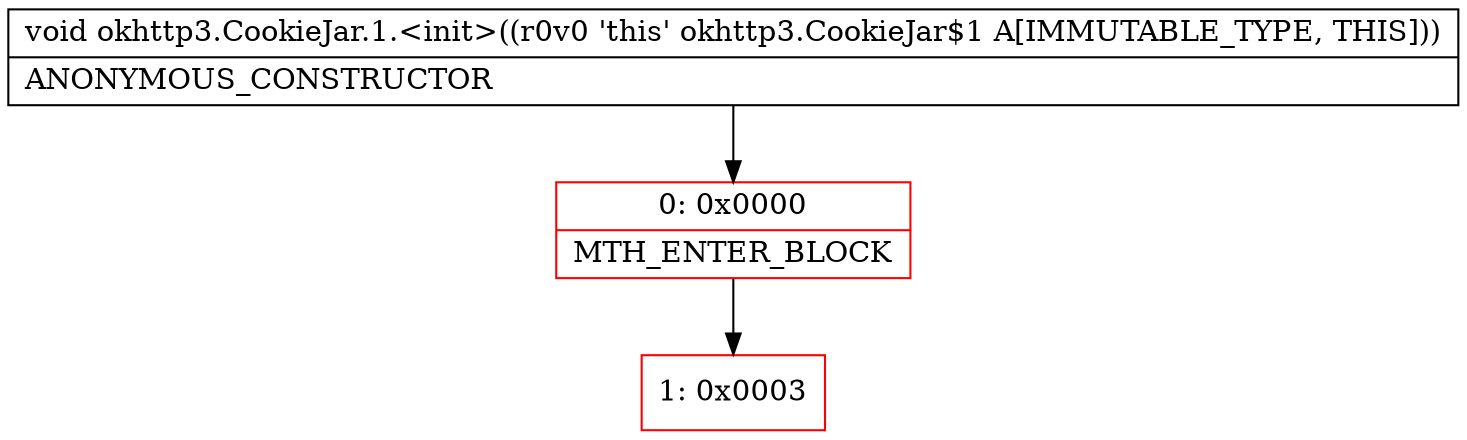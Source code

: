 digraph "CFG forokhttp3.CookieJar.1.\<init\>()V" {
subgraph cluster_Region_90381828 {
label = "R(0)";
node [shape=record,color=blue];
}
Node_0 [shape=record,color=red,label="{0\:\ 0x0000|MTH_ENTER_BLOCK\l}"];
Node_1 [shape=record,color=red,label="{1\:\ 0x0003}"];
MethodNode[shape=record,label="{void okhttp3.CookieJar.1.\<init\>((r0v0 'this' okhttp3.CookieJar$1 A[IMMUTABLE_TYPE, THIS]))  | ANONYMOUS_CONSTRUCTOR\l}"];
MethodNode -> Node_0;
Node_0 -> Node_1;
}

